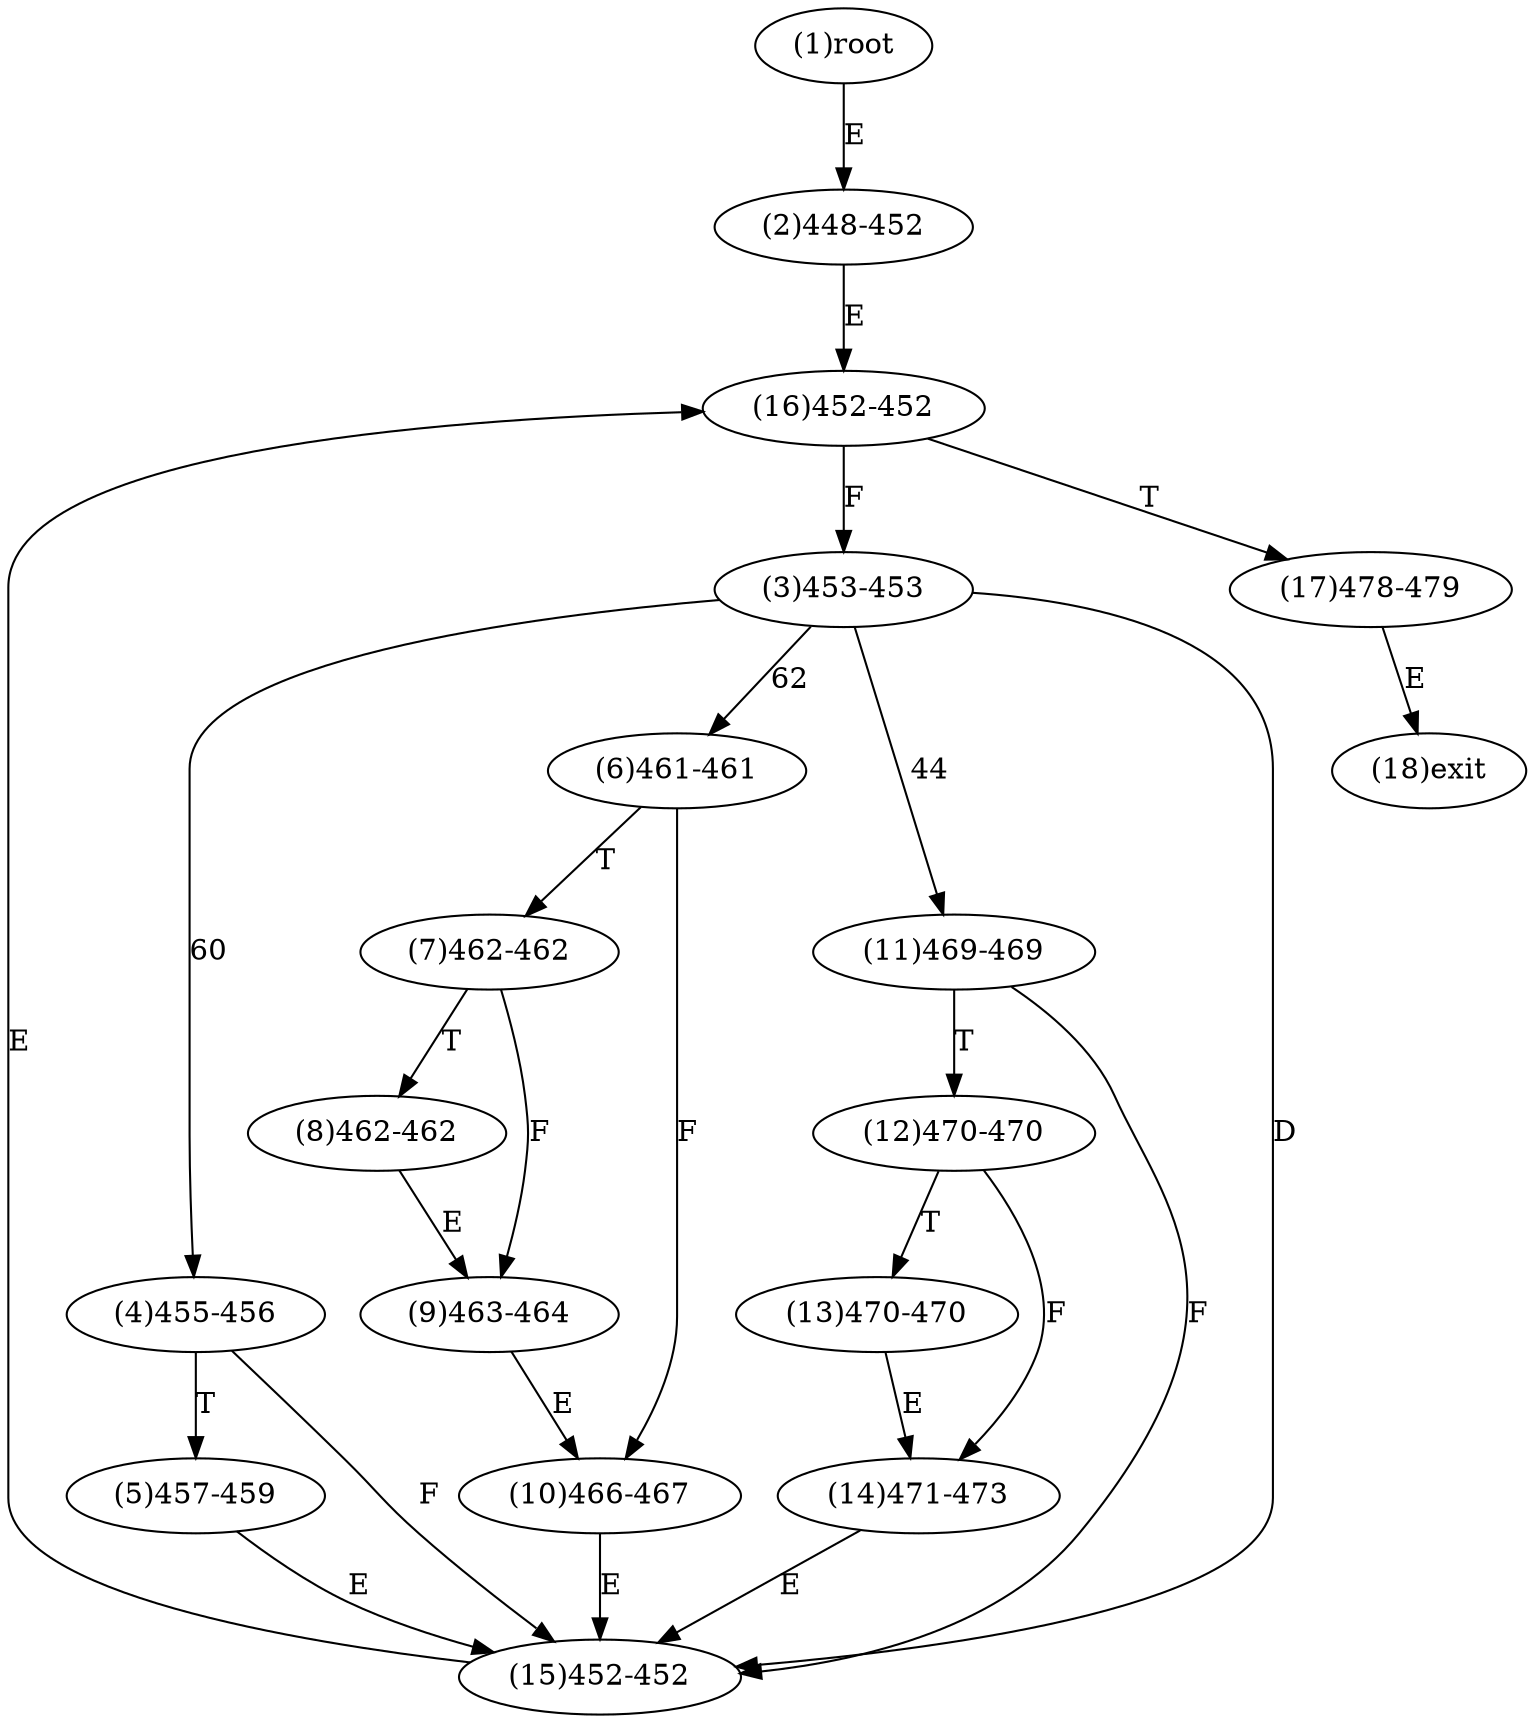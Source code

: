 digraph "" { 
1[ label="(1)root"];
2[ label="(2)448-452"];
3[ label="(3)453-453"];
4[ label="(4)455-456"];
5[ label="(5)457-459"];
6[ label="(6)461-461"];
7[ label="(7)462-462"];
8[ label="(8)462-462"];
9[ label="(9)463-464"];
10[ label="(10)466-467"];
11[ label="(11)469-469"];
12[ label="(12)470-470"];
13[ label="(13)470-470"];
14[ label="(14)471-473"];
15[ label="(15)452-452"];
17[ label="(17)478-479"];
16[ label="(16)452-452"];
18[ label="(18)exit"];
1->2[ label="E"];
2->16[ label="E"];
3->11[ label="44"];
3->4[ label="60"];
3->6[ label="62"];
3->15[ label="D"];
4->15[ label="F"];
4->5[ label="T"];
5->15[ label="E"];
6->10[ label="F"];
6->7[ label="T"];
7->9[ label="F"];
7->8[ label="T"];
8->9[ label="E"];
9->10[ label="E"];
10->15[ label="E"];
11->15[ label="F"];
11->12[ label="T"];
12->14[ label="F"];
12->13[ label="T"];
13->14[ label="E"];
14->15[ label="E"];
15->16[ label="E"];
16->3[ label="F"];
16->17[ label="T"];
17->18[ label="E"];
}